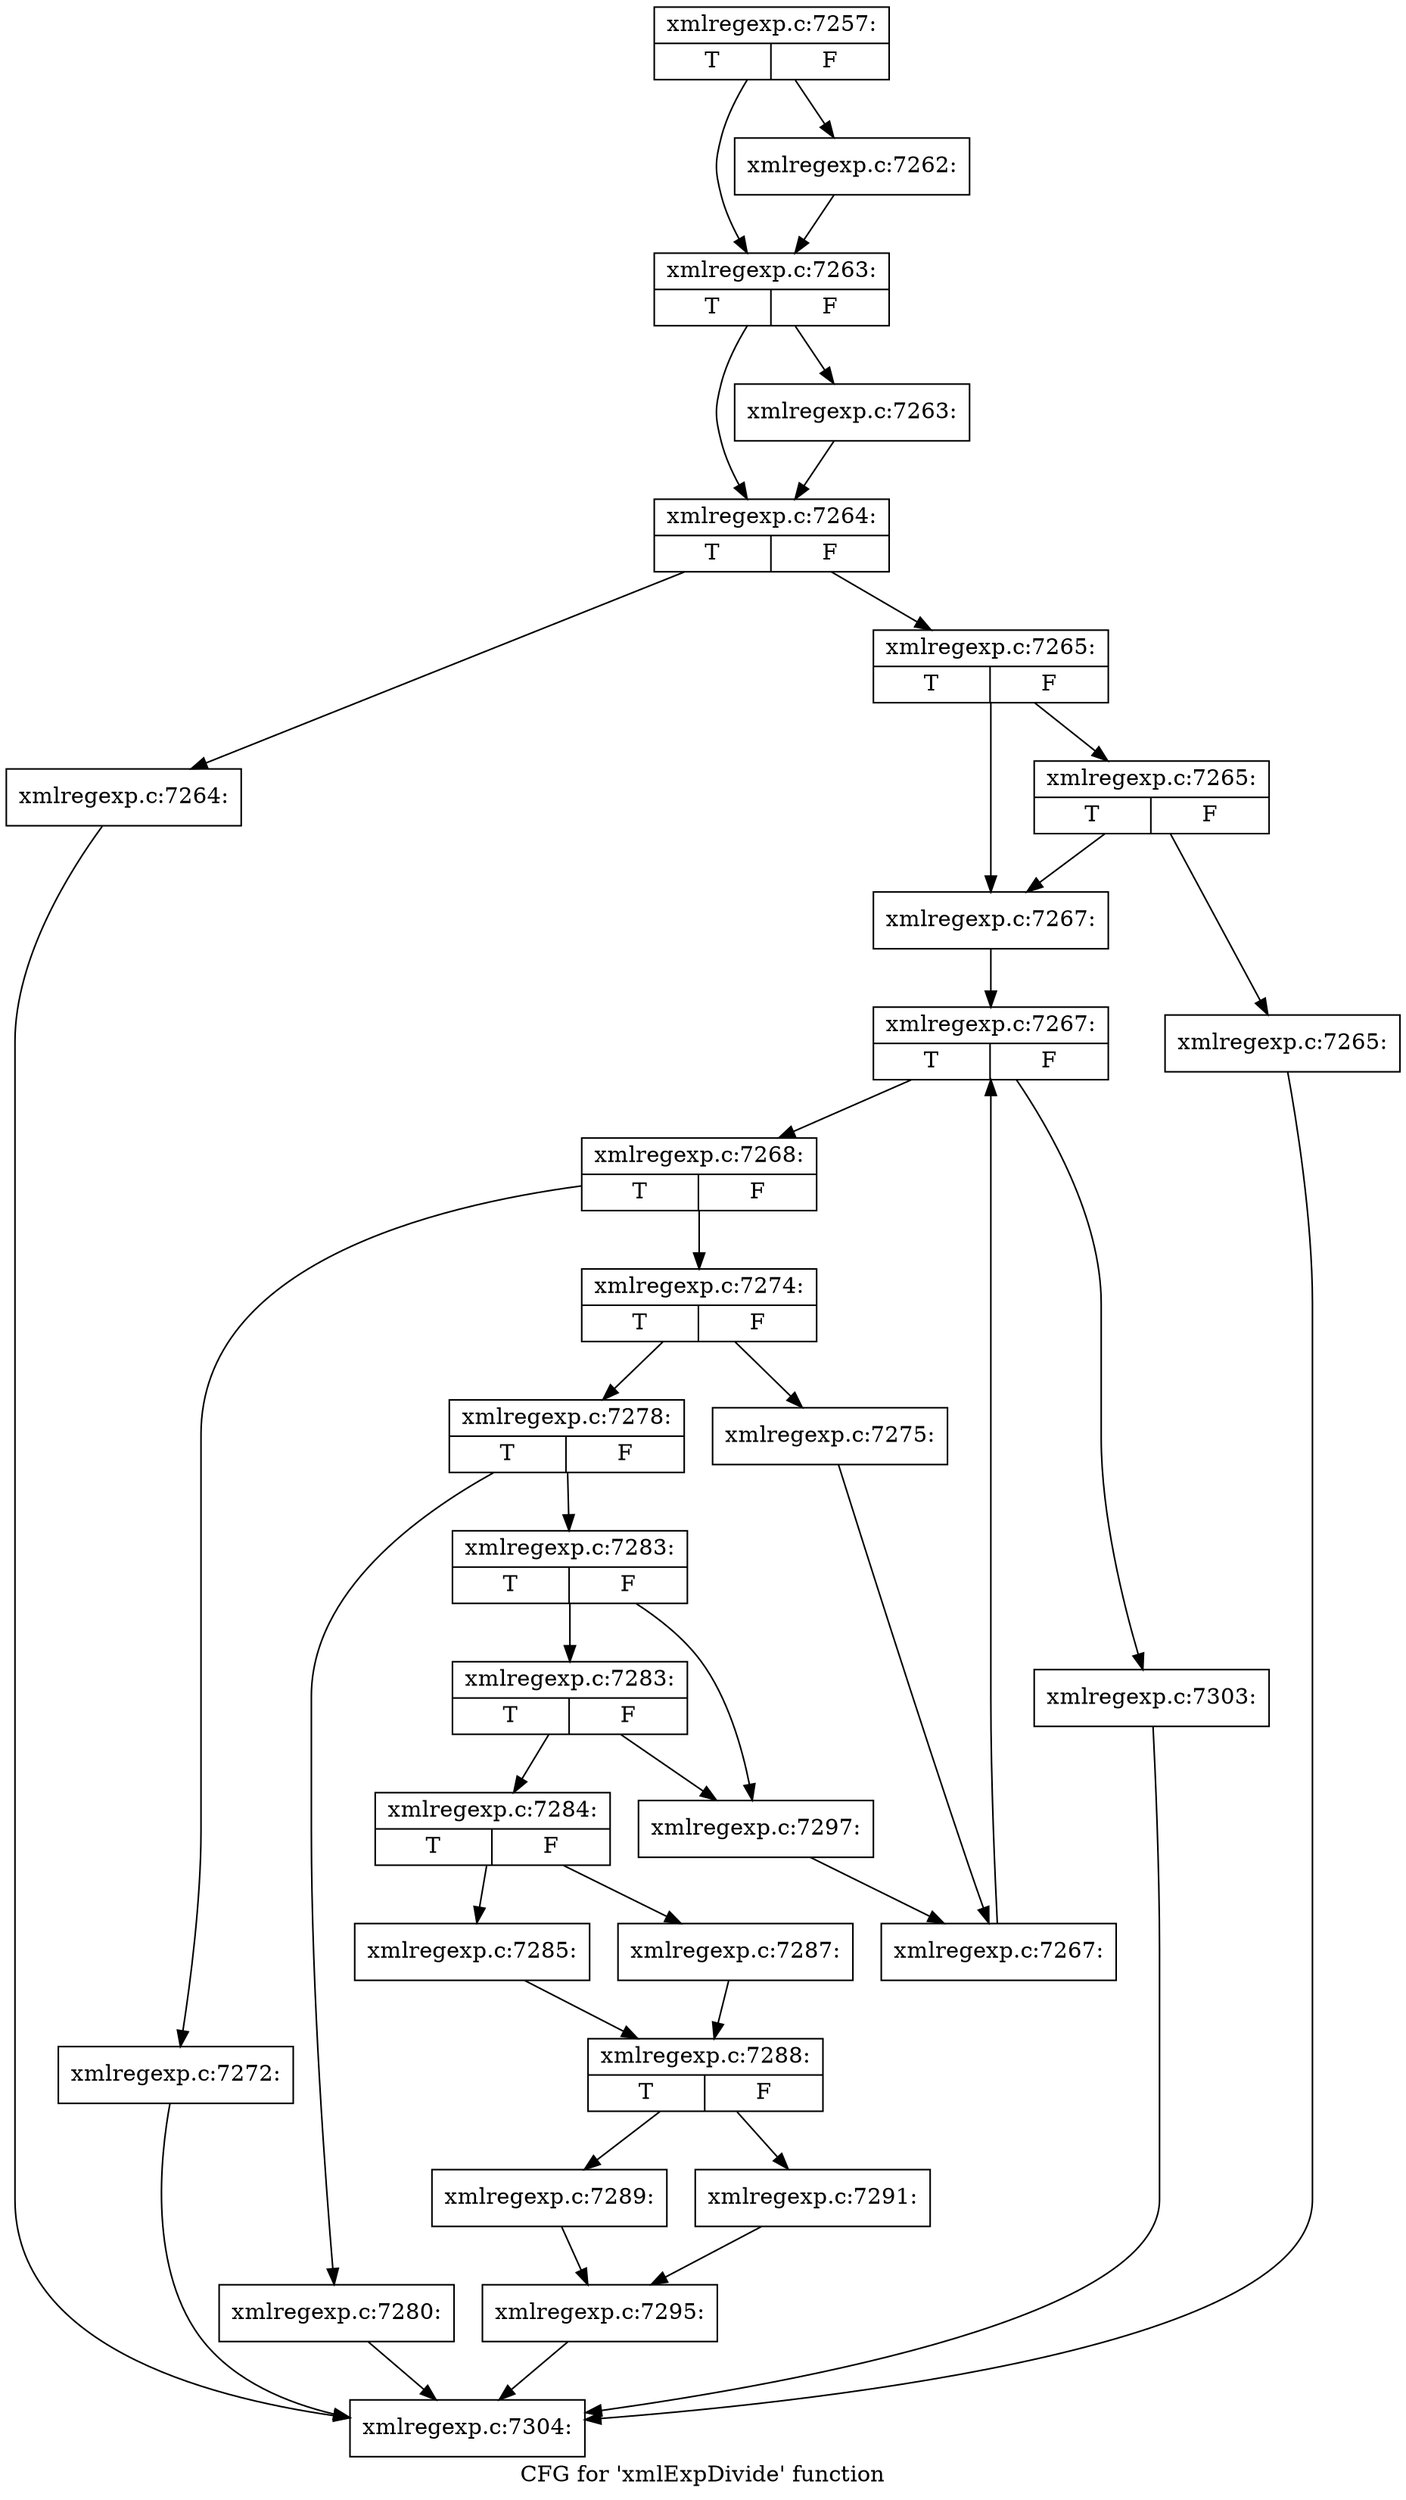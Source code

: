 digraph "CFG for 'xmlExpDivide' function" {
	label="CFG for 'xmlExpDivide' function";

	Node0x4529a80 [shape=record,label="{xmlregexp.c:7257:|{<s0>T|<s1>F}}"];
	Node0x4529a80 -> Node0x4568790;
	Node0x4529a80 -> Node0x45687e0;
	Node0x4568790 [shape=record,label="{xmlregexp.c:7262:}"];
	Node0x4568790 -> Node0x45687e0;
	Node0x45687e0 [shape=record,label="{xmlregexp.c:7263:|{<s0>T|<s1>F}}"];
	Node0x45687e0 -> Node0x4568d00;
	Node0x45687e0 -> Node0x4568d50;
	Node0x4568d00 [shape=record,label="{xmlregexp.c:7263:}"];
	Node0x4568d00 -> Node0x4568d50;
	Node0x4568d50 [shape=record,label="{xmlregexp.c:7264:|{<s0>T|<s1>F}}"];
	Node0x4568d50 -> Node0x4569270;
	Node0x4568d50 -> Node0x45692c0;
	Node0x4569270 [shape=record,label="{xmlregexp.c:7264:}"];
	Node0x4569270 -> Node0x4566460;
	Node0x45692c0 [shape=record,label="{xmlregexp.c:7265:|{<s0>T|<s1>F}}"];
	Node0x45692c0 -> Node0x4569950;
	Node0x45692c0 -> Node0x4569900;
	Node0x4569950 [shape=record,label="{xmlregexp.c:7265:|{<s0>T|<s1>F}}"];
	Node0x4569950 -> Node0x4569900;
	Node0x4569950 -> Node0x45698b0;
	Node0x45698b0 [shape=record,label="{xmlregexp.c:7265:}"];
	Node0x45698b0 -> Node0x4566460;
	Node0x4569900 [shape=record,label="{xmlregexp.c:7267:}"];
	Node0x4569900 -> Node0x456a470;
	Node0x456a470 [shape=record,label="{xmlregexp.c:7267:|{<s0>T|<s1>F}}"];
	Node0x456a470 -> Node0x456a750;
	Node0x456a470 -> Node0x456a2d0;
	Node0x456a750 [shape=record,label="{xmlregexp.c:7268:|{<s0>T|<s1>F}}"];
	Node0x456a750 -> Node0x456b330;
	Node0x456a750 -> Node0x456b380;
	Node0x456b330 [shape=record,label="{xmlregexp.c:7272:}"];
	Node0x456b330 -> Node0x4566460;
	Node0x456b380 [shape=record,label="{xmlregexp.c:7274:|{<s0>T|<s1>F}}"];
	Node0x456b380 -> Node0x456b960;
	Node0x456b380 -> Node0x456b910;
	Node0x456b910 [shape=record,label="{xmlregexp.c:7275:}"];
	Node0x456b910 -> Node0x456a6c0;
	Node0x456b960 [shape=record,label="{xmlregexp.c:7278:|{<s0>T|<s1>F}}"];
	Node0x456b960 -> Node0x456c480;
	Node0x456b960 -> Node0x456c4d0;
	Node0x456c480 [shape=record,label="{xmlregexp.c:7280:}"];
	Node0x456c480 -> Node0x4566460;
	Node0x456c4d0 [shape=record,label="{xmlregexp.c:7283:|{<s0>T|<s1>F}}"];
	Node0x456c4d0 -> Node0x456ccf0;
	Node0x456c4d0 -> Node0x456cca0;
	Node0x456ccf0 [shape=record,label="{xmlregexp.c:7283:|{<s0>T|<s1>F}}"];
	Node0x456ccf0 -> Node0x456cc50;
	Node0x456ccf0 -> Node0x456cca0;
	Node0x456cc50 [shape=record,label="{xmlregexp.c:7284:|{<s0>T|<s1>F}}"];
	Node0x456cc50 -> Node0x456d460;
	Node0x456cc50 -> Node0x456d500;
	Node0x456d460 [shape=record,label="{xmlregexp.c:7285:}"];
	Node0x456d460 -> Node0x456d4b0;
	Node0x456d500 [shape=record,label="{xmlregexp.c:7287:}"];
	Node0x456d500 -> Node0x456d4b0;
	Node0x456d4b0 [shape=record,label="{xmlregexp.c:7288:|{<s0>T|<s1>F}}"];
	Node0x456d4b0 -> Node0x456dcd0;
	Node0x456d4b0 -> Node0x456dd70;
	Node0x456dcd0 [shape=record,label="{xmlregexp.c:7289:}"];
	Node0x456dcd0 -> Node0x456dd20;
	Node0x456dd70 [shape=record,label="{xmlregexp.c:7291:}"];
	Node0x456dd70 -> Node0x456dd20;
	Node0x456dd20 [shape=record,label="{xmlregexp.c:7295:}"];
	Node0x456dd20 -> Node0x4566460;
	Node0x456cca0 [shape=record,label="{xmlregexp.c:7297:}"];
	Node0x456cca0 -> Node0x456a6c0;
	Node0x456a6c0 [shape=record,label="{xmlregexp.c:7267:}"];
	Node0x456a6c0 -> Node0x456a470;
	Node0x456a2d0 [shape=record,label="{xmlregexp.c:7303:}"];
	Node0x456a2d0 -> Node0x4566460;
	Node0x4566460 [shape=record,label="{xmlregexp.c:7304:}"];
}
